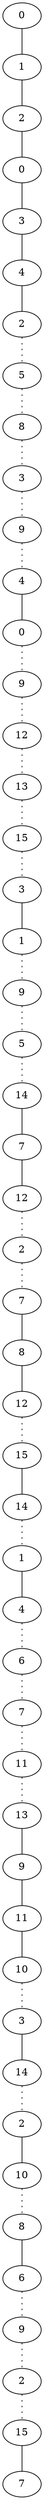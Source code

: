 graph {
a0 -- a1;
a1 -- a2;
a2 -- a3;
a3 -- a4;
a4 -- a5;
a5 -- a6;
a6 -- a7 [style=dotted];
a7 -- a8 [style=dotted];
a8 -- a9 [style=dotted];
a9 -- a10 [style=dotted];
a10 -- a11 [style=dotted];
a11 -- a12;
a12 -- a13 [style=dotted];
a13 -- a14 [style=dotted];
a14 -- a15 [style=dotted];
a15 -- a16 [style=dotted];
a16 -- a17 [style=dotted];
a17 -- a18;
a18 -- a19 [style=dotted];
a19 -- a20 [style=dotted];
a20 -- a21 [style=dotted];
a21 -- a22;
a22 -- a23;
a23 -- a24 [style=dotted];
a24 -- a25 [style=dotted];
a25 -- a26;
a26 -- a27;
a27 -- a28 [style=dotted];
a28 -- a29;
a29 -- a30 [style=dotted];
a30 -- a31;
a31 -- a32 [style=dotted];
a32 -- a33 [style=dotted];
a33 -- a34 [style=dotted];
a34 -- a35 [style=dotted];
a35 -- a36;
a36 -- a37;
a37 -- a38;
a38 -- a39 [style=dotted];
a39 -- a40;
a40 -- a41 [style=dotted];
a41 -- a42;
a42 -- a43 [style=dotted];
a43 -- a44;
a44 -- a45 [style=dotted];
a45 -- a46 [style=dotted];
a46 -- a47 [style=dotted];
a47 -- a48;
a0[label=0];
a1[label=1];
a2[label=2];
a3[label=0];
a4[label=3];
a5[label=4];
a6[label=2];
a7[label=5];
a8[label=8];
a9[label=3];
a10[label=9];
a11[label=4];
a12[label=0];
a13[label=9];
a14[label=12];
a15[label=13];
a16[label=15];
a17[label=3];
a18[label=1];
a19[label=9];
a20[label=5];
a21[label=14];
a22[label=7];
a23[label=12];
a24[label=2];
a25[label=7];
a26[label=8];
a27[label=12];
a28[label=15];
a29[label=14];
a30[label=1];
a31[label=4];
a32[label=6];
a33[label=7];
a34[label=11];
a35[label=13];
a36[label=9];
a37[label=11];
a38[label=10];
a39[label=3];
a40[label=14];
a41[label=2];
a42[label=10];
a43[label=8];
a44[label=6];
a45[label=9];
a46[label=2];
a47[label=15];
a48[label=7];
}
